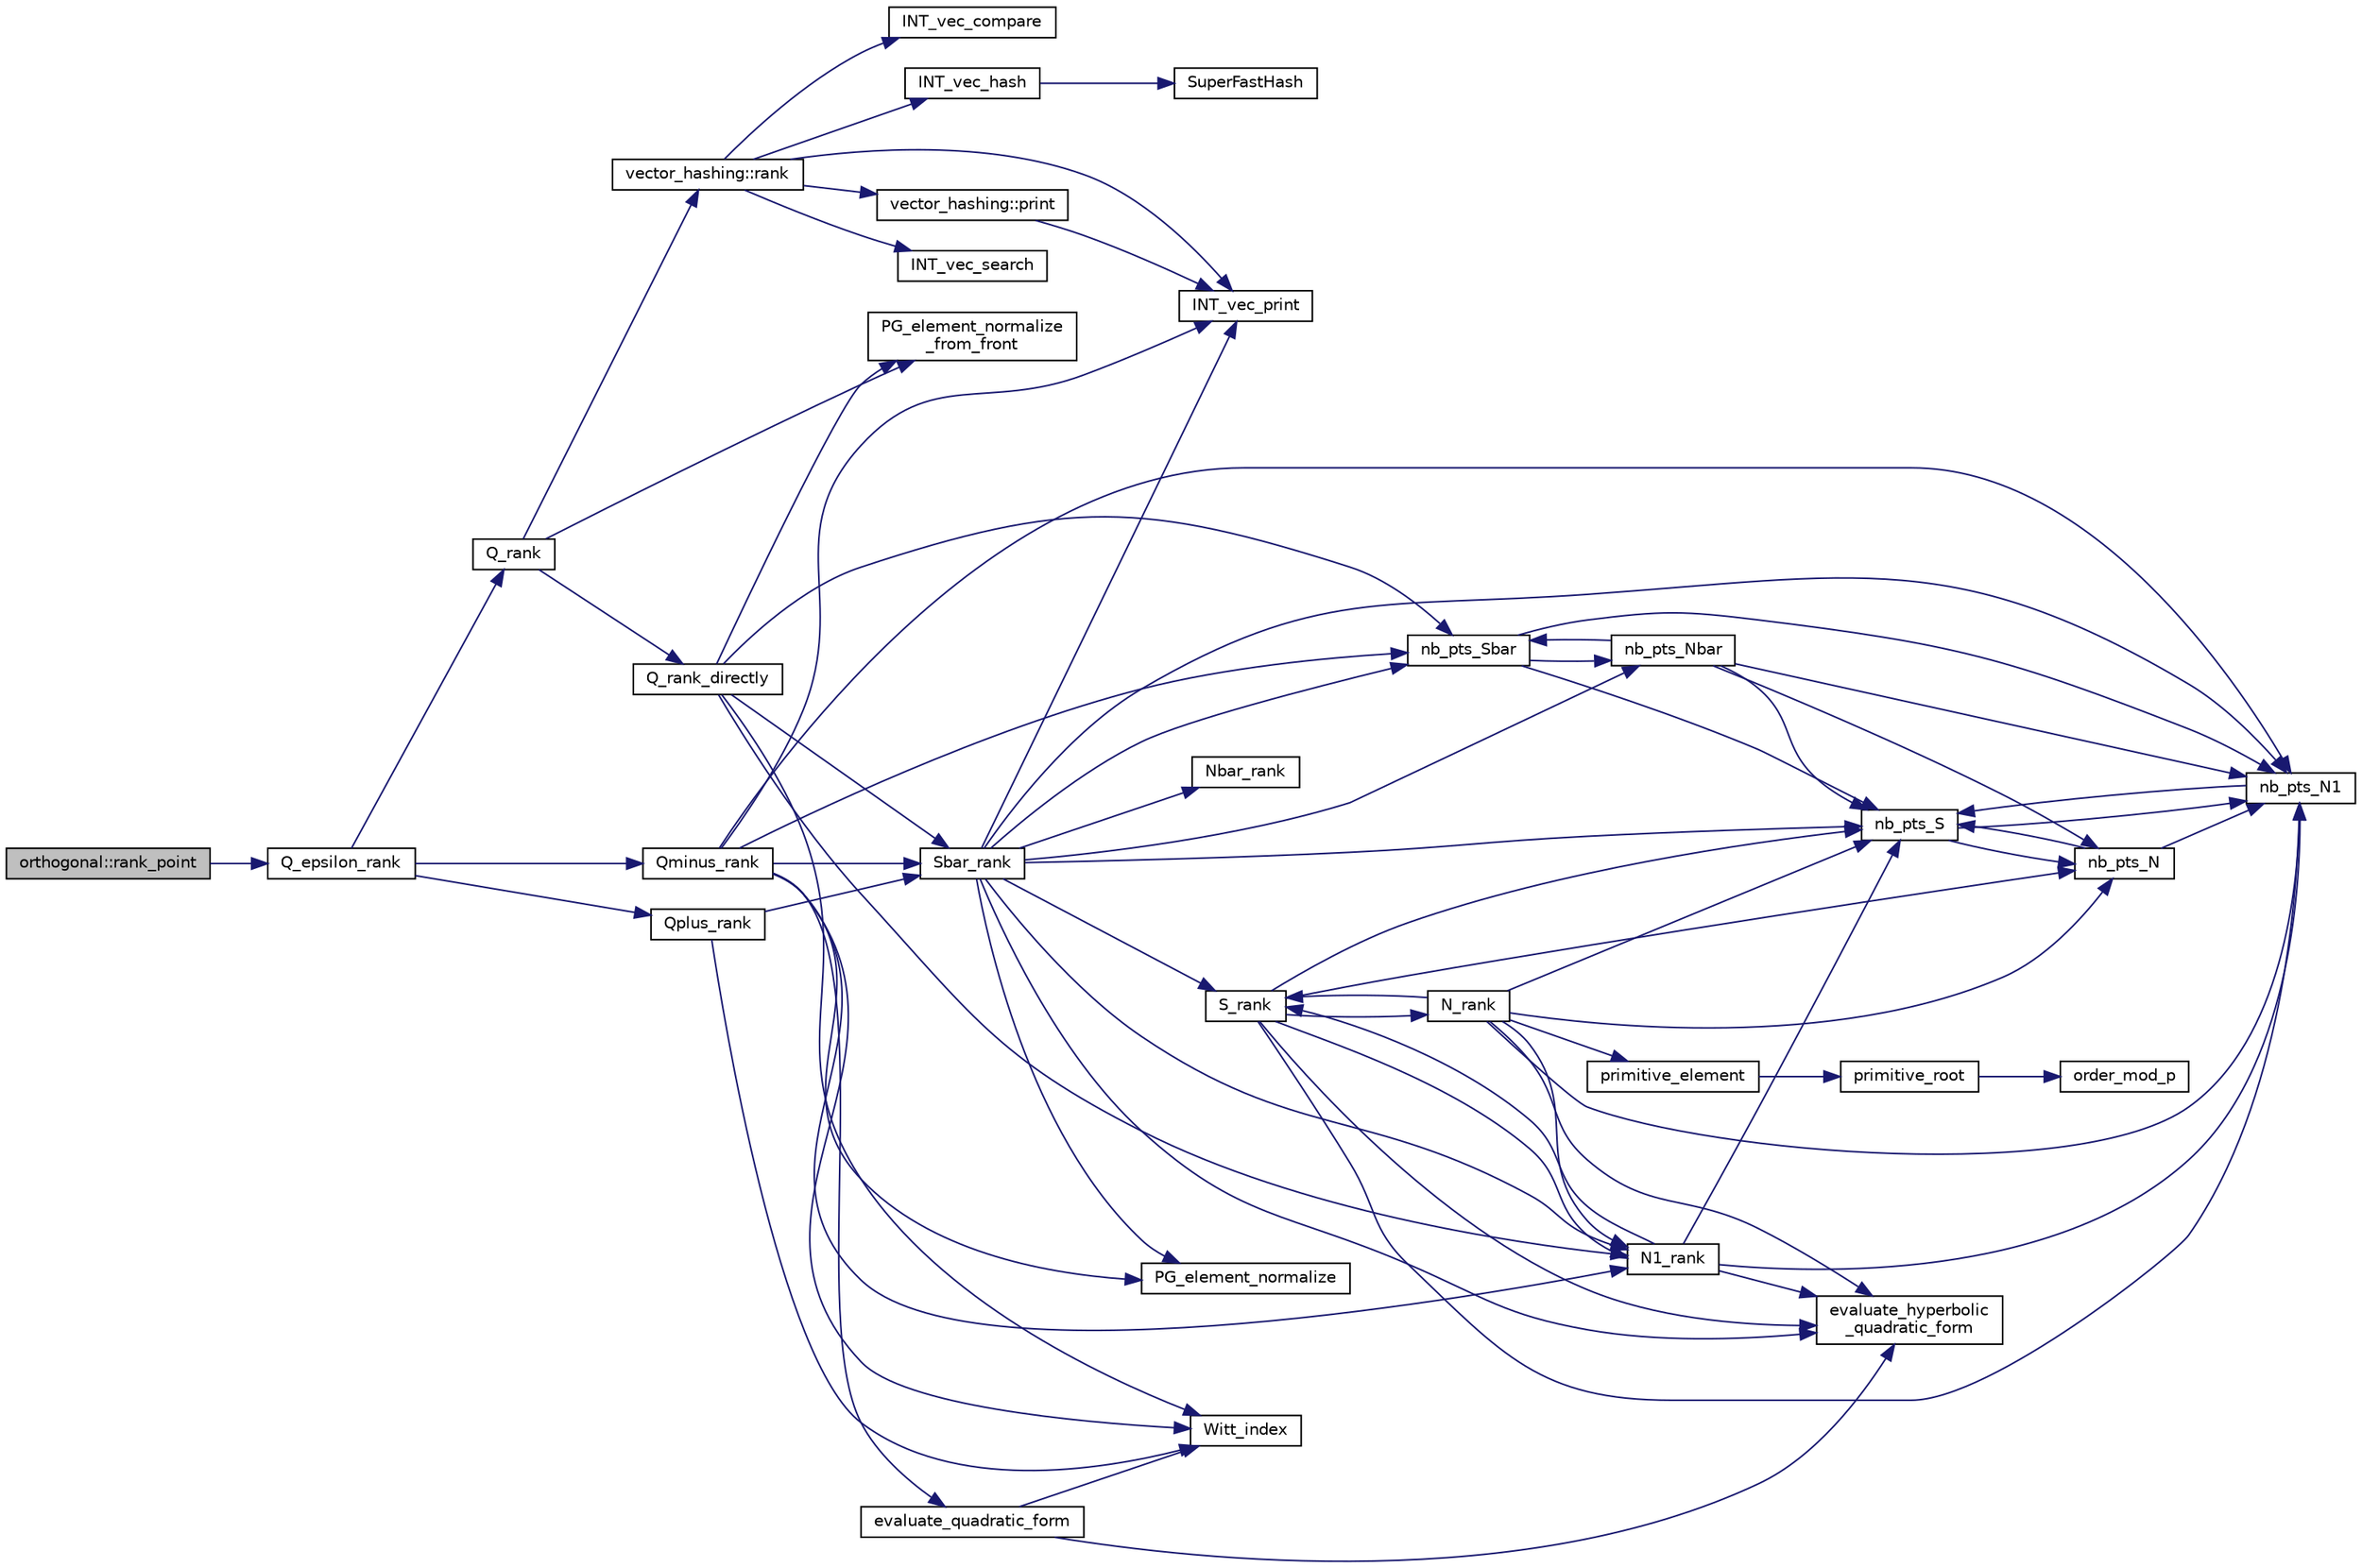 digraph "orthogonal::rank_point"
{
  edge [fontname="Helvetica",fontsize="10",labelfontname="Helvetica",labelfontsize="10"];
  node [fontname="Helvetica",fontsize="10",shape=record];
  rankdir="LR";
  Node39988 [label="orthogonal::rank_point",height=0.2,width=0.4,color="black", fillcolor="grey75", style="filled", fontcolor="black"];
  Node39988 -> Node39989 [color="midnightblue",fontsize="10",style="solid",fontname="Helvetica"];
  Node39989 [label="Q_epsilon_rank",height=0.2,width=0.4,color="black", fillcolor="white", style="filled",URL="$d4/d67/geometry_8h.html#a0949e1151174e2988aa697cb31942e97"];
  Node39989 -> Node39990 [color="midnightblue",fontsize="10",style="solid",fontname="Helvetica"];
  Node39990 [label="Q_rank",height=0.2,width=0.4,color="black", fillcolor="white", style="filled",URL="$db/da0/lib_2foundations_2geometry_2orthogonal__points_8_c.html#ad2671f4db3224df1e22494b9d946375e"];
  Node39990 -> Node39991 [color="midnightblue",fontsize="10",style="solid",fontname="Helvetica"];
  Node39991 [label="PG_element_normalize\l_from_front",height=0.2,width=0.4,color="black", fillcolor="white", style="filled",URL="$d4/d67/geometry_8h.html#af675caf5f9975573455c8d93cb56bf95"];
  Node39990 -> Node39992 [color="midnightblue",fontsize="10",style="solid",fontname="Helvetica"];
  Node39992 [label="vector_hashing::rank",height=0.2,width=0.4,color="black", fillcolor="white", style="filled",URL="$d8/daa/classvector__hashing.html#a4879796cc2ade5fcef891747909ec710"];
  Node39992 -> Node39993 [color="midnightblue",fontsize="10",style="solid",fontname="Helvetica"];
  Node39993 [label="INT_vec_hash",height=0.2,width=0.4,color="black", fillcolor="white", style="filled",URL="$d5/db4/io__and__os_8h.html#a2c14b1034b07b03b4df943066edeb99f"];
  Node39993 -> Node39994 [color="midnightblue",fontsize="10",style="solid",fontname="Helvetica"];
  Node39994 [label="SuperFastHash",height=0.2,width=0.4,color="black", fillcolor="white", style="filled",URL="$d5/de2/foundations_2data__structures_2data__structures_8h.html#a11d69a8cb5ac90dfb13d2e25df8eb1ce"];
  Node39992 -> Node39995 [color="midnightblue",fontsize="10",style="solid",fontname="Helvetica"];
  Node39995 [label="INT_vec_search",height=0.2,width=0.4,color="black", fillcolor="white", style="filled",URL="$d5/de2/foundations_2data__structures_2data__structures_8h.html#ad103ef2316a1f671bdb68fd9cd9ba945"];
  Node39992 -> Node39996 [color="midnightblue",fontsize="10",style="solid",fontname="Helvetica"];
  Node39996 [label="INT_vec_compare",height=0.2,width=0.4,color="black", fillcolor="white", style="filled",URL="$d5/de2/foundations_2data__structures_2data__structures_8h.html#ac1a17fca23fb4a338aef8547a4c2fded"];
  Node39992 -> Node39997 [color="midnightblue",fontsize="10",style="solid",fontname="Helvetica"];
  Node39997 [label="INT_vec_print",height=0.2,width=0.4,color="black", fillcolor="white", style="filled",URL="$df/dbf/sajeeb_8_c.html#a79a5901af0b47dd0d694109543c027fe"];
  Node39992 -> Node39998 [color="midnightblue",fontsize="10",style="solid",fontname="Helvetica"];
  Node39998 [label="vector_hashing::print",height=0.2,width=0.4,color="black", fillcolor="white", style="filled",URL="$d8/daa/classvector__hashing.html#a4954caab83535e063633dd5d27a564c5"];
  Node39998 -> Node39997 [color="midnightblue",fontsize="10",style="solid",fontname="Helvetica"];
  Node39990 -> Node39999 [color="midnightblue",fontsize="10",style="solid",fontname="Helvetica"];
  Node39999 [label="Q_rank_directly",height=0.2,width=0.4,color="black", fillcolor="white", style="filled",URL="$db/da0/lib_2foundations_2geometry_2orthogonal__points_8_c.html#a5f856abfc1a984dc77a7e21a239ab88e"];
  Node39999 -> Node40000 [color="midnightblue",fontsize="10",style="solid",fontname="Helvetica"];
  Node40000 [label="Witt_index",height=0.2,width=0.4,color="black", fillcolor="white", style="filled",URL="$db/da0/lib_2foundations_2geometry_2orthogonal__points_8_c.html#ab3483ecb9859a6758f82b5327da50534"];
  Node39999 -> Node40001 [color="midnightblue",fontsize="10",style="solid",fontname="Helvetica"];
  Node40001 [label="nb_pts_Sbar",height=0.2,width=0.4,color="black", fillcolor="white", style="filled",URL="$db/da0/lib_2foundations_2geometry_2orthogonal__points_8_c.html#a986dda26505c9934c771578b084f67cc"];
  Node40001 -> Node40002 [color="midnightblue",fontsize="10",style="solid",fontname="Helvetica"];
  Node40002 [label="nb_pts_S",height=0.2,width=0.4,color="black", fillcolor="white", style="filled",URL="$db/da0/lib_2foundations_2geometry_2orthogonal__points_8_c.html#a9bc3dec6e722644d182738102c3e04f3"];
  Node40002 -> Node40003 [color="midnightblue",fontsize="10",style="solid",fontname="Helvetica"];
  Node40003 [label="nb_pts_N",height=0.2,width=0.4,color="black", fillcolor="white", style="filled",URL="$db/da0/lib_2foundations_2geometry_2orthogonal__points_8_c.html#a93e16898c27b1d1c0a6405a7b0615ba6"];
  Node40003 -> Node40002 [color="midnightblue",fontsize="10",style="solid",fontname="Helvetica"];
  Node40003 -> Node40004 [color="midnightblue",fontsize="10",style="solid",fontname="Helvetica"];
  Node40004 [label="nb_pts_N1",height=0.2,width=0.4,color="black", fillcolor="white", style="filled",URL="$db/da0/lib_2foundations_2geometry_2orthogonal__points_8_c.html#ae0f2e1c76523db67b4ec9629ccc35bc6"];
  Node40004 -> Node40002 [color="midnightblue",fontsize="10",style="solid",fontname="Helvetica"];
  Node40002 -> Node40004 [color="midnightblue",fontsize="10",style="solid",fontname="Helvetica"];
  Node40001 -> Node40005 [color="midnightblue",fontsize="10",style="solid",fontname="Helvetica"];
  Node40005 [label="nb_pts_Nbar",height=0.2,width=0.4,color="black", fillcolor="white", style="filled",URL="$db/da0/lib_2foundations_2geometry_2orthogonal__points_8_c.html#a51b4684a176c6841fd3cd6c34c684c2c"];
  Node40005 -> Node40001 [color="midnightblue",fontsize="10",style="solid",fontname="Helvetica"];
  Node40005 -> Node40003 [color="midnightblue",fontsize="10",style="solid",fontname="Helvetica"];
  Node40005 -> Node40002 [color="midnightblue",fontsize="10",style="solid",fontname="Helvetica"];
  Node40005 -> Node40004 [color="midnightblue",fontsize="10",style="solid",fontname="Helvetica"];
  Node40001 -> Node40004 [color="midnightblue",fontsize="10",style="solid",fontname="Helvetica"];
  Node39999 -> Node40006 [color="midnightblue",fontsize="10",style="solid",fontname="Helvetica"];
  Node40006 [label="Sbar_rank",height=0.2,width=0.4,color="black", fillcolor="white", style="filled",URL="$db/da0/lib_2foundations_2geometry_2orthogonal__points_8_c.html#a9f987613e1f3dd623ce4032443a5a4a3"];
  Node40006 -> Node40007 [color="midnightblue",fontsize="10",style="solid",fontname="Helvetica"];
  Node40007 [label="PG_element_normalize",height=0.2,width=0.4,color="black", fillcolor="white", style="filled",URL="$d4/d67/geometry_8h.html#a5a4c3c1158bad6bab0d786c616bd0996"];
  Node40006 -> Node39997 [color="midnightblue",fontsize="10",style="solid",fontname="Helvetica"];
  Node40006 -> Node40001 [color="midnightblue",fontsize="10",style="solid",fontname="Helvetica"];
  Node40006 -> Node40002 [color="midnightblue",fontsize="10",style="solid",fontname="Helvetica"];
  Node40006 -> Node40008 [color="midnightblue",fontsize="10",style="solid",fontname="Helvetica"];
  Node40008 [label="S_rank",height=0.2,width=0.4,color="black", fillcolor="white", style="filled",URL="$db/da0/lib_2foundations_2geometry_2orthogonal__points_8_c.html#a3a31f4ab7622dfd1d56e995cee509faa"];
  Node40008 -> Node40002 [color="midnightblue",fontsize="10",style="solid",fontname="Helvetica"];
  Node40008 -> Node40003 [color="midnightblue",fontsize="10",style="solid",fontname="Helvetica"];
  Node40008 -> Node40004 [color="midnightblue",fontsize="10",style="solid",fontname="Helvetica"];
  Node40008 -> Node40009 [color="midnightblue",fontsize="10",style="solid",fontname="Helvetica"];
  Node40009 [label="N_rank",height=0.2,width=0.4,color="black", fillcolor="white", style="filled",URL="$db/da0/lib_2foundations_2geometry_2orthogonal__points_8_c.html#a750a27350273e325e879377a9ee17bbb"];
  Node40009 -> Node40002 [color="midnightblue",fontsize="10",style="solid",fontname="Helvetica"];
  Node40009 -> Node40003 [color="midnightblue",fontsize="10",style="solid",fontname="Helvetica"];
  Node40009 -> Node40008 [color="midnightblue",fontsize="10",style="solid",fontname="Helvetica"];
  Node40009 -> Node40010 [color="midnightblue",fontsize="10",style="solid",fontname="Helvetica"];
  Node40010 [label="evaluate_hyperbolic\l_quadratic_form",height=0.2,width=0.4,color="black", fillcolor="white", style="filled",URL="$db/da0/lib_2foundations_2geometry_2orthogonal__points_8_c.html#a5f2c422dc24d5720e7a1b36a794ba65a"];
  Node40009 -> Node40004 [color="midnightblue",fontsize="10",style="solid",fontname="Helvetica"];
  Node40009 -> Node40011 [color="midnightblue",fontsize="10",style="solid",fontname="Helvetica"];
  Node40011 [label="primitive_element",height=0.2,width=0.4,color="black", fillcolor="white", style="filled",URL="$db/da0/lib_2foundations_2geometry_2orthogonal__points_8_c.html#a97350390ec02c8cd9f54751708e28768"];
  Node40011 -> Node40012 [color="midnightblue",fontsize="10",style="solid",fontname="Helvetica"];
  Node40012 [label="primitive_root",height=0.2,width=0.4,color="black", fillcolor="white", style="filled",URL="$de/dc5/algebra__and__number__theory_8h.html#a0b6f7619d12ff2c4e60b852b820b0972"];
  Node40012 -> Node40013 [color="midnightblue",fontsize="10",style="solid",fontname="Helvetica"];
  Node40013 [label="order_mod_p",height=0.2,width=0.4,color="black", fillcolor="white", style="filled",URL="$df/dda/number__theory_8_c.html#aa38aa7e68ab81726a4462995135456b2"];
  Node40009 -> Node40014 [color="midnightblue",fontsize="10",style="solid",fontname="Helvetica"];
  Node40014 [label="N1_rank",height=0.2,width=0.4,color="black", fillcolor="white", style="filled",URL="$db/da0/lib_2foundations_2geometry_2orthogonal__points_8_c.html#aeb5e4527dd73fce52439f30400b9946a"];
  Node40014 -> Node40002 [color="midnightblue",fontsize="10",style="solid",fontname="Helvetica"];
  Node40014 -> Node40004 [color="midnightblue",fontsize="10",style="solid",fontname="Helvetica"];
  Node40014 -> Node40008 [color="midnightblue",fontsize="10",style="solid",fontname="Helvetica"];
  Node40014 -> Node40010 [color="midnightblue",fontsize="10",style="solid",fontname="Helvetica"];
  Node40008 -> Node40010 [color="midnightblue",fontsize="10",style="solid",fontname="Helvetica"];
  Node40008 -> Node40014 [color="midnightblue",fontsize="10",style="solid",fontname="Helvetica"];
  Node40006 -> Node40005 [color="midnightblue",fontsize="10",style="solid",fontname="Helvetica"];
  Node40006 -> Node40004 [color="midnightblue",fontsize="10",style="solid",fontname="Helvetica"];
  Node40006 -> Node40015 [color="midnightblue",fontsize="10",style="solid",fontname="Helvetica"];
  Node40015 [label="Nbar_rank",height=0.2,width=0.4,color="black", fillcolor="white", style="filled",URL="$db/da0/lib_2foundations_2geometry_2orthogonal__points_8_c.html#ab1a27ed33557b959a5f02d2a4b81857a"];
  Node40006 -> Node40010 [color="midnightblue",fontsize="10",style="solid",fontname="Helvetica"];
  Node40006 -> Node40014 [color="midnightblue",fontsize="10",style="solid",fontname="Helvetica"];
  Node39999 -> Node39991 [color="midnightblue",fontsize="10",style="solid",fontname="Helvetica"];
  Node39999 -> Node40014 [color="midnightblue",fontsize="10",style="solid",fontname="Helvetica"];
  Node39989 -> Node40016 [color="midnightblue",fontsize="10",style="solid",fontname="Helvetica"];
  Node40016 [label="Qplus_rank",height=0.2,width=0.4,color="black", fillcolor="white", style="filled",URL="$db/da0/lib_2foundations_2geometry_2orthogonal__points_8_c.html#aaa1be357d007a845ce2866169d63afb7"];
  Node40016 -> Node40000 [color="midnightblue",fontsize="10",style="solid",fontname="Helvetica"];
  Node40016 -> Node40006 [color="midnightblue",fontsize="10",style="solid",fontname="Helvetica"];
  Node39989 -> Node40017 [color="midnightblue",fontsize="10",style="solid",fontname="Helvetica"];
  Node40017 [label="Qminus_rank",height=0.2,width=0.4,color="black", fillcolor="white", style="filled",URL="$db/da0/lib_2foundations_2geometry_2orthogonal__points_8_c.html#aec3e3dad3c2c12fa081edab0af2cb91a"];
  Node40017 -> Node40000 [color="midnightblue",fontsize="10",style="solid",fontname="Helvetica"];
  Node40017 -> Node40018 [color="midnightblue",fontsize="10",style="solid",fontname="Helvetica"];
  Node40018 [label="evaluate_quadratic_form",height=0.2,width=0.4,color="black", fillcolor="white", style="filled",URL="$db/da0/lib_2foundations_2geometry_2orthogonal__points_8_c.html#a4faa3ca9079fe60d4ad421506491ed6a"];
  Node40018 -> Node40000 [color="midnightblue",fontsize="10",style="solid",fontname="Helvetica"];
  Node40018 -> Node40010 [color="midnightblue",fontsize="10",style="solid",fontname="Helvetica"];
  Node40017 -> Node39997 [color="midnightblue",fontsize="10",style="solid",fontname="Helvetica"];
  Node40017 -> Node40007 [color="midnightblue",fontsize="10",style="solid",fontname="Helvetica"];
  Node40017 -> Node40006 [color="midnightblue",fontsize="10",style="solid",fontname="Helvetica"];
  Node40017 -> Node40001 [color="midnightblue",fontsize="10",style="solid",fontname="Helvetica"];
  Node40017 -> Node40004 [color="midnightblue",fontsize="10",style="solid",fontname="Helvetica"];
  Node40017 -> Node40014 [color="midnightblue",fontsize="10",style="solid",fontname="Helvetica"];
}
